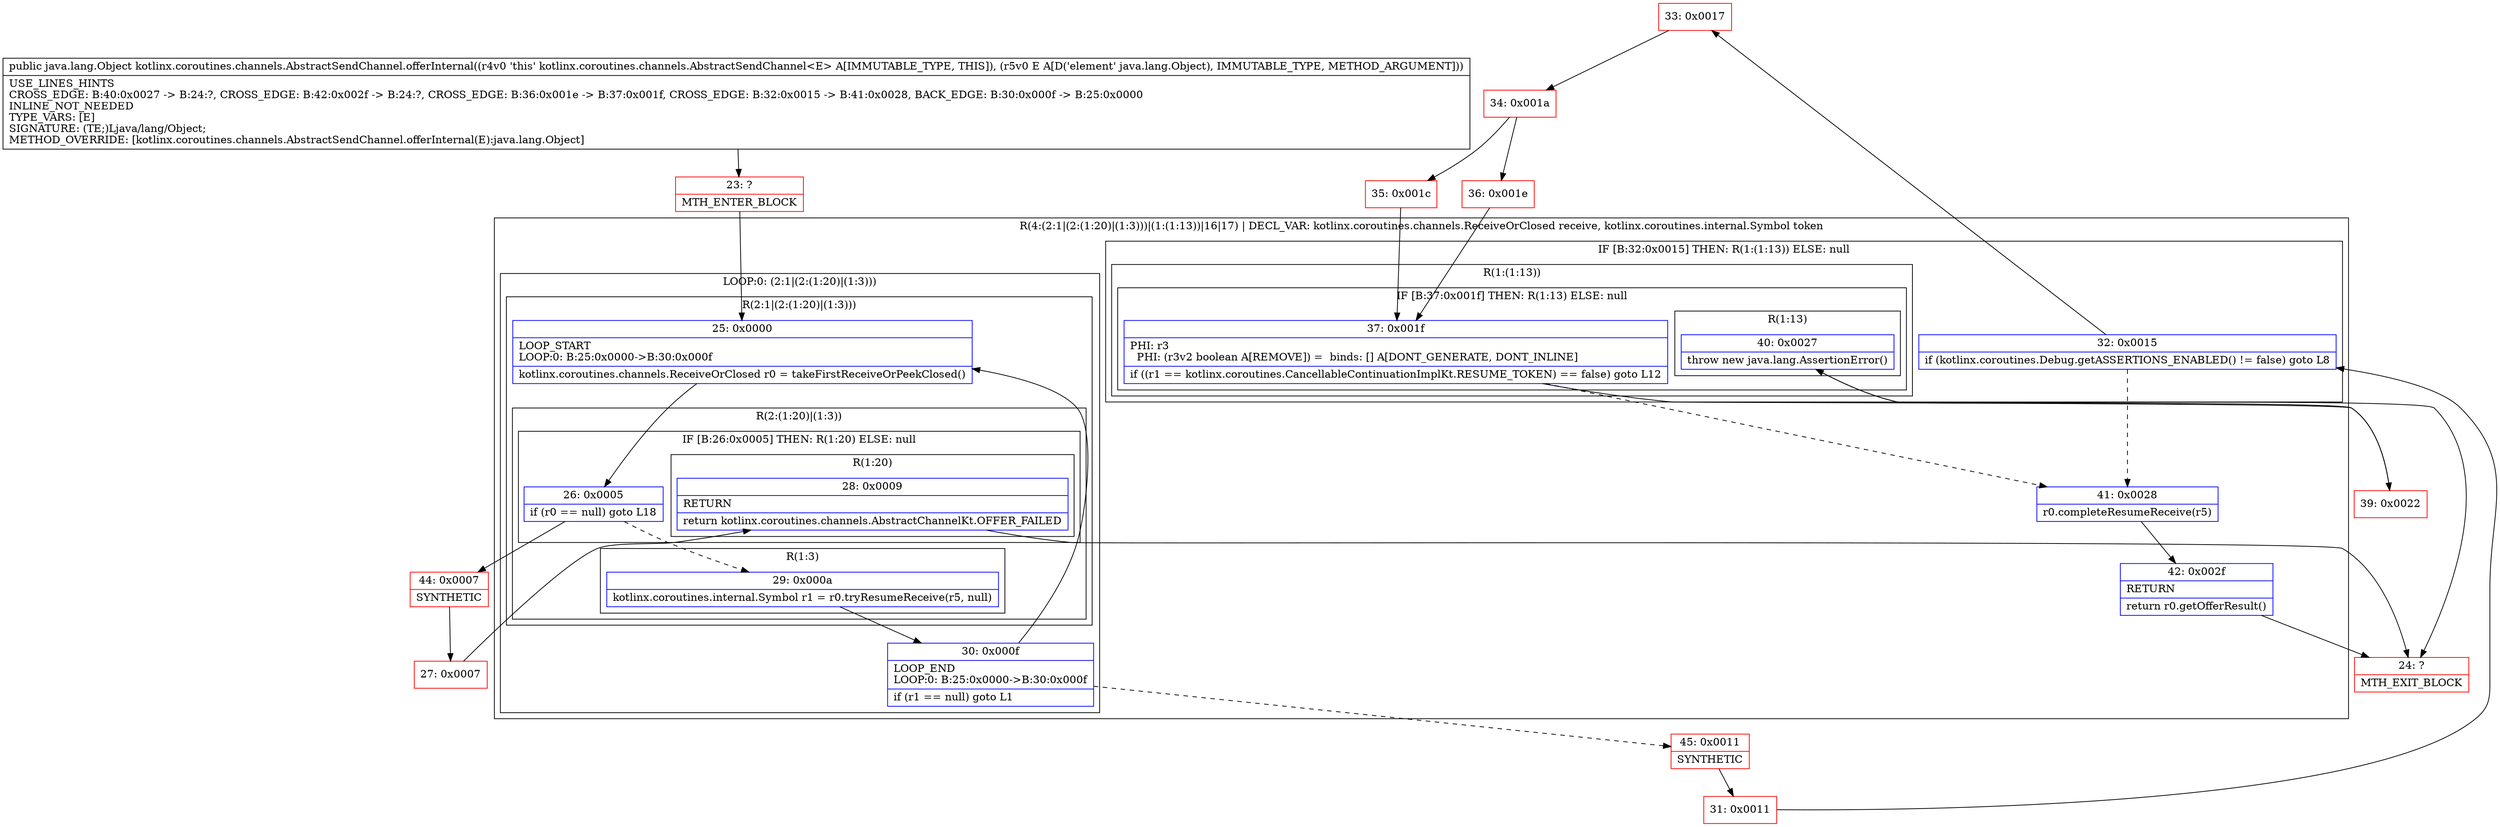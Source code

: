 digraph "CFG forkotlinx.coroutines.channels.AbstractSendChannel.offerInternal(Ljava\/lang\/Object;)Ljava\/lang\/Object;" {
subgraph cluster_Region_1177233723 {
label = "R(4:(2:1|(2:(1:20)|(1:3)))|(1:(1:13))|16|17) | DECL_VAR: kotlinx.coroutines.channels.ReceiveOrClosed receive, kotlinx.coroutines.internal.Symbol token\l";
node [shape=record,color=blue];
subgraph cluster_LoopRegion_99223919 {
label = "LOOP:0: (2:1|(2:(1:20)|(1:3)))";
node [shape=record,color=blue];
Node_30 [shape=record,label="{30\:\ 0x000f|LOOP_END\lLOOP:0: B:25:0x0000\-\>B:30:0x000f\l|if (r1 == null) goto L1\l}"];
subgraph cluster_Region_2090332859 {
label = "R(2:1|(2:(1:20)|(1:3)))";
node [shape=record,color=blue];
Node_25 [shape=record,label="{25\:\ 0x0000|LOOP_START\lLOOP:0: B:25:0x0000\-\>B:30:0x000f\l|kotlinx.coroutines.channels.ReceiveOrClosed r0 = takeFirstReceiveOrPeekClosed()\l}"];
subgraph cluster_Region_62163929 {
label = "R(2:(1:20)|(1:3))";
node [shape=record,color=blue];
subgraph cluster_IfRegion_2125783596 {
label = "IF [B:26:0x0005] THEN: R(1:20) ELSE: null";
node [shape=record,color=blue];
Node_26 [shape=record,label="{26\:\ 0x0005|if (r0 == null) goto L18\l}"];
subgraph cluster_Region_96960414 {
label = "R(1:20)";
node [shape=record,color=blue];
Node_28 [shape=record,label="{28\:\ 0x0009|RETURN\l|return kotlinx.coroutines.channels.AbstractChannelKt.OFFER_FAILED\l}"];
}
}
subgraph cluster_Region_1924598072 {
label = "R(1:3)";
node [shape=record,color=blue];
Node_29 [shape=record,label="{29\:\ 0x000a|kotlinx.coroutines.internal.Symbol r1 = r0.tryResumeReceive(r5, null)\l}"];
}
}
}
}
subgraph cluster_IfRegion_1531075465 {
label = "IF [B:32:0x0015] THEN: R(1:(1:13)) ELSE: null";
node [shape=record,color=blue];
Node_32 [shape=record,label="{32\:\ 0x0015|if (kotlinx.coroutines.Debug.getASSERTIONS_ENABLED() != false) goto L8\l}"];
subgraph cluster_Region_1035836177 {
label = "R(1:(1:13))";
node [shape=record,color=blue];
subgraph cluster_IfRegion_1553350268 {
label = "IF [B:37:0x001f] THEN: R(1:13) ELSE: null";
node [shape=record,color=blue];
Node_37 [shape=record,label="{37\:\ 0x001f|PHI: r3 \l  PHI: (r3v2 boolean A[REMOVE]) =  binds: [] A[DONT_GENERATE, DONT_INLINE]\l|if ((r1 == kotlinx.coroutines.CancellableContinuationImplKt.RESUME_TOKEN) == false) goto L12\l}"];
subgraph cluster_Region_443557180 {
label = "R(1:13)";
node [shape=record,color=blue];
Node_40 [shape=record,label="{40\:\ 0x0027|throw new java.lang.AssertionError()\l}"];
}
}
}
}
Node_41 [shape=record,label="{41\:\ 0x0028|r0.completeResumeReceive(r5)\l}"];
Node_42 [shape=record,label="{42\:\ 0x002f|RETURN\l|return r0.getOfferResult()\l}"];
}
Node_23 [shape=record,color=red,label="{23\:\ ?|MTH_ENTER_BLOCK\l}"];
Node_45 [shape=record,color=red,label="{45\:\ 0x0011|SYNTHETIC\l}"];
Node_31 [shape=record,color=red,label="{31\:\ 0x0011}"];
Node_33 [shape=record,color=red,label="{33\:\ 0x0017}"];
Node_34 [shape=record,color=red,label="{34\:\ 0x001a}"];
Node_35 [shape=record,color=red,label="{35\:\ 0x001c}"];
Node_39 [shape=record,color=red,label="{39\:\ 0x0022}"];
Node_24 [shape=record,color=red,label="{24\:\ ?|MTH_EXIT_BLOCK\l}"];
Node_36 [shape=record,color=red,label="{36\:\ 0x001e}"];
Node_44 [shape=record,color=red,label="{44\:\ 0x0007|SYNTHETIC\l}"];
Node_27 [shape=record,color=red,label="{27\:\ 0x0007}"];
MethodNode[shape=record,label="{public java.lang.Object kotlinx.coroutines.channels.AbstractSendChannel.offerInternal((r4v0 'this' kotlinx.coroutines.channels.AbstractSendChannel\<E\> A[IMMUTABLE_TYPE, THIS]), (r5v0 E A[D('element' java.lang.Object), IMMUTABLE_TYPE, METHOD_ARGUMENT]))  | USE_LINES_HINTS\lCROSS_EDGE: B:40:0x0027 \-\> B:24:?, CROSS_EDGE: B:42:0x002f \-\> B:24:?, CROSS_EDGE: B:36:0x001e \-\> B:37:0x001f, CROSS_EDGE: B:32:0x0015 \-\> B:41:0x0028, BACK_EDGE: B:30:0x000f \-\> B:25:0x0000\lINLINE_NOT_NEEDED\lTYPE_VARS: [E]\lSIGNATURE: (TE;)Ljava\/lang\/Object;\lMETHOD_OVERRIDE: [kotlinx.coroutines.channels.AbstractSendChannel.offerInternal(E):java.lang.Object]\l}"];
MethodNode -> Node_23;Node_30 -> Node_25;
Node_30 -> Node_45[style=dashed];
Node_25 -> Node_26;
Node_26 -> Node_29[style=dashed];
Node_26 -> Node_44;
Node_28 -> Node_24;
Node_29 -> Node_30;
Node_32 -> Node_33;
Node_32 -> Node_41[style=dashed];
Node_37 -> Node_39;
Node_37 -> Node_41[style=dashed];
Node_40 -> Node_24;
Node_41 -> Node_42;
Node_42 -> Node_24;
Node_23 -> Node_25;
Node_45 -> Node_31;
Node_31 -> Node_32;
Node_33 -> Node_34;
Node_34 -> Node_35;
Node_34 -> Node_36;
Node_35 -> Node_37;
Node_39 -> Node_40;
Node_36 -> Node_37;
Node_44 -> Node_27;
Node_27 -> Node_28;
}

